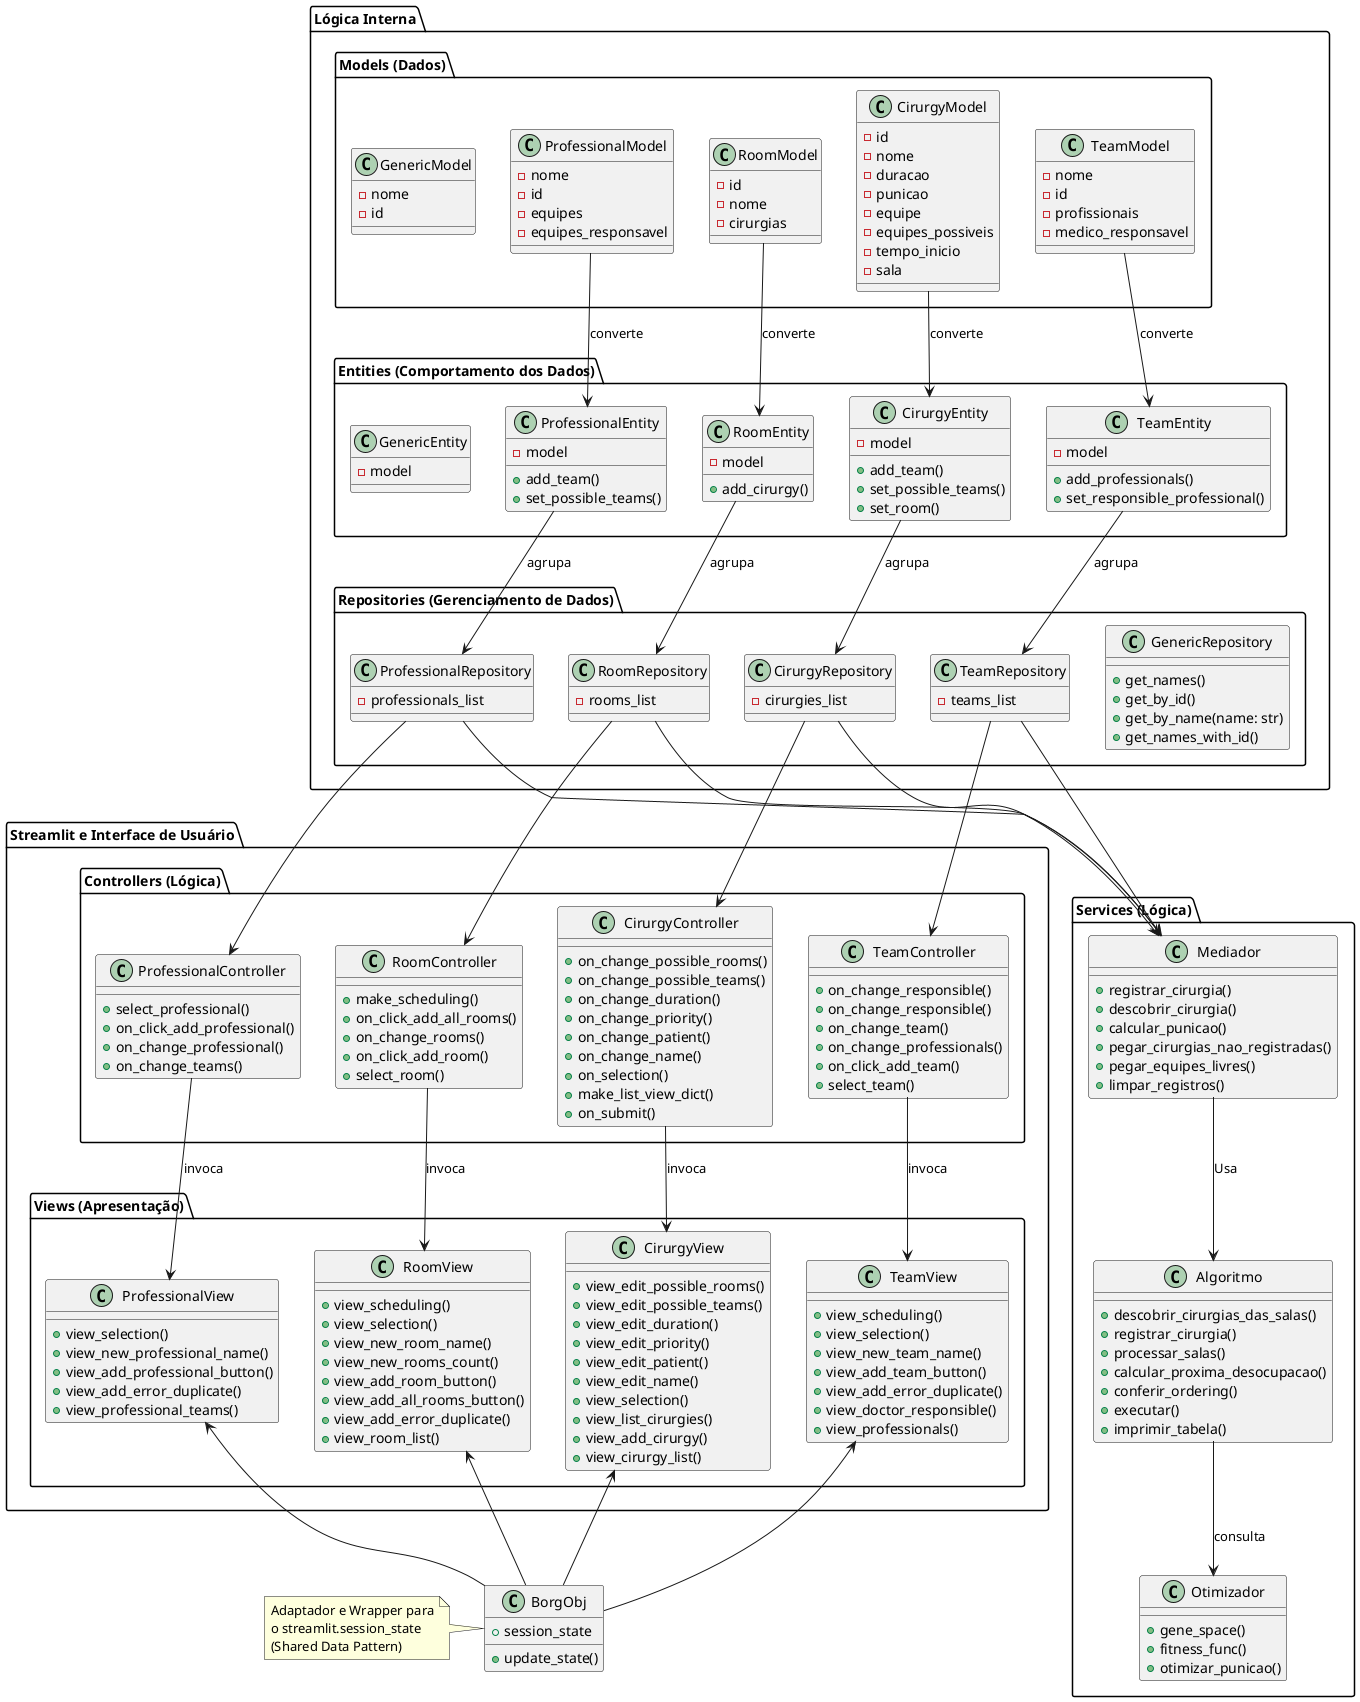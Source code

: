 @startuml

package "Streamlit e Interface de Usuário" {
  package "Views (Apresentação)" {

    class RoomView {
      + view_scheduling()
      + view_selection()
      + view_new_room_name()
      + view_new_rooms_count()
      + view_add_room_button()
      + view_add_all_rooms_button()
      + view_add_error_duplicate()
      + view_room_list()
    }

    class CirurgyView {
      + view_edit_possible_rooms()
      + view_edit_possible_teams()
      + view_edit_duration()
      + view_edit_priority()
      + view_edit_patient()
      + view_edit_name()
      + view_selection()
      + view_list_cirurgies()
      + view_add_cirurgy()
      + view_cirurgy_list()
    }

    class ProfessionalView {
      + view_selection()
      + view_new_professional_name()
      + view_add_professional_button()
      + view_add_error_duplicate()
      + view_professional_teams()
    }

    class TeamView {
      + view_scheduling()
      + view_selection()
      + view_new_team_name()
      + view_add_team_button()
      + view_add_error_duplicate()
      + view_doctor_responsible()
      + view_professionals()
    }
  }

  package "Controllers (Lógica)" {

    class RoomController {
      + make_scheduling()
      + on_click_add_all_rooms()
      + on_change_rooms()
      + on_click_add_room()
      + select_room()
    }

    class CirurgyController {
      + on_change_possible_rooms()
      + on_change_possible_teams()
      + on_change_duration()
      + on_change_priority()
      + on_change_patient()
      + on_change_name()
      + on_selection()
      + make_list_view_dict()
      + on_submit()
    }

    class ProfessionalController {
      + select_professional()
      + on_click_add_professional()
      + on_change_professional()
      + on_change_teams()
    }

    class TeamController {
      + on_change_responsible()
      + on_change_responsible()
      + on_change_team()
      + on_change_professionals()
      + on_click_add_team()
      + select_team()
    }
  }
}

package "Lógica Interna" {
  package "Models (Dados)" {
    class RoomModel {
      - id
      - nome
      - cirurgias
    }

    class CirurgyModel {
      - id
      - nome
      - duracao
      - punicao
      - equipe
      - equipes_possiveis
      - tempo_inicio
      - sala
    }

    class ProfessionalModel {
      - nome
      - id
      - equipes
      - equipes_responsavel
    }

    class TeamModel {
      - nome
      - id
      - profissionais
      - medico_responsavel
    }

    class GenericModel {
      - nome
      - id
    }
  }

  package "Entities (Comportamento dos Dados)" {
    class RoomEntity {
      - model
      + add_cirurgy()
    }

    class CirurgyEntity {
      - model
      + add_team()
      + set_possible_teams()
      + set_room()
    }

    class ProfessionalEntity {
      - model
      + add_team()
      + set_possible_teams()
    }

    class TeamEntity {
      - model
      + add_professionals()
      + set_responsible_professional()
    }

    class GenericEntity {
      - model
    }
  }

  package "Repositories (Gerenciamento de Dados)" {
    class GenericRepository {
      + get_names()
      + get_by_id()
      + get_by_name(name: str)
      + get_names_with_id()
    }

    class RoomRepository {
        - rooms_list
    }

    class CirurgyRepository {
        - cirurgies_list
    }

    class ProfessionalRepository {
        - professionals_list
    }

    class TeamRepository {
        - teams_list
    }
  }
}

package "Services (Lógica)" {
  class Mediador {
    + registrar_cirurgia()
    + descobrir_cirurgia()
    + calcular_punicao()
    + pegar_cirurgias_nao_registradas()
    + pegar_equipes_livres()
    + limpar_registros()
  }

  class Algoritmo {
    + descobrir_cirurgias_das_salas()
    + registrar_cirurgia()
    + processar_salas()
    + calcular_proxima_desocupacao()
    + conferir_ordering()
    + executar()
    + imprimir_tabela()
  }

  class Otimizador {
   + gene_space()
   + fitness_func()
   + otimizar_punicao()
  }
}

class BorgObj {
  + session_state
  + update_state()
}

note left of BorgObj
  Adaptador e Wrapper para
  o streamlit.session_state
  (Shared Data Pattern)
end note

' Connections between layers
RoomController --> RoomView: invoca
CirurgyController --> CirurgyView: invoca
ProfessionalController --> ProfessionalView: invoca
TeamController --> TeamView: invoca

RoomModel --> RoomEntity : converte
CirurgyModel --> CirurgyEntity : converte
ProfessionalModel --> ProfessionalEntity : converte
TeamModel --> TeamEntity : converte

RoomEntity --> RoomRepository : agrupa
CirurgyEntity --> CirurgyRepository : agrupa
ProfessionalEntity --> ProfessionalRepository : agrupa
TeamEntity --> TeamRepository : agrupa

RoomRepository --> RoomController
CirurgyRepository --> CirurgyController
ProfessionalRepository --> ProfessionalController
TeamRepository --> TeamController

RoomRepository --> Mediador
CirurgyRepository --> Mediador
ProfessionalRepository --> Mediador
TeamRepository --> Mediador

Mediador --> Algoritmo : Usa
Algoritmo --> Otimizador : consulta

' Connection between BorgObj and Views
RoomView <-- BorgObj
CirurgyView <-- BorgObj
ProfessionalView <-- BorgObj
TeamView <-- BorgObj

@enduml
